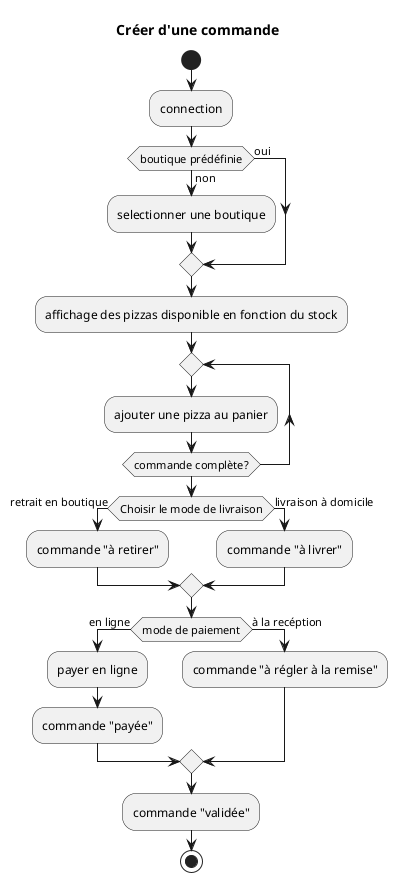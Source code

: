 @startuml 04_workflow3
title Créer d'une commande
start
:connection;
if (boutique prédéfinie) then (oui)
else (non)
:selectionner une boutique;
endif
:affichage des pizzas disponible en fonction du stock;
repeat
:ajouter une pizza au panier;
repeat while (commande complète?)


if (Choisir le mode de livraison) then (retrait en boutique)
    :commande "à retirer";
else (livraison à domicile)
    :commande "à livrer";
endif


if (mode de paiement) then (en ligne)
    :payer en ligne;
    :commande "payée";
else (à la recéption)
    :commande "à régler à la remise";
endif
:commande "validée";


stop
@enduml